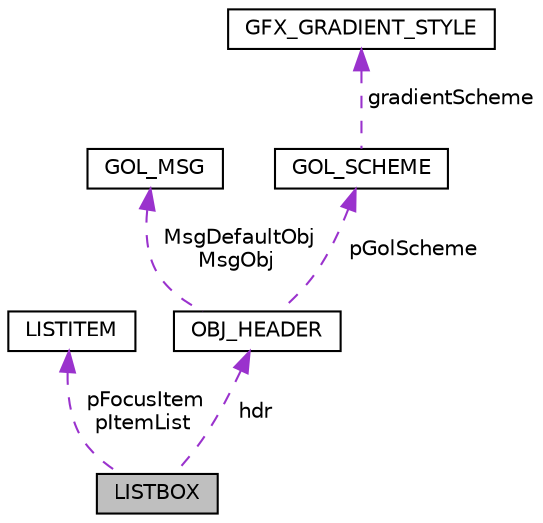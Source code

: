 digraph "LISTBOX"
{
  edge [fontname="Helvetica",fontsize="10",labelfontname="Helvetica",labelfontsize="10"];
  node [fontname="Helvetica",fontsize="10",shape=record];
  Node1 [label="LISTBOX",height=0.2,width=0.4,color="black", fillcolor="grey75", style="filled", fontcolor="black"];
  Node2 -> Node1 [dir="back",color="darkorchid3",fontsize="10",style="dashed",label=" pFocusItem\npItemList" ,fontname="Helvetica"];
  Node2 [label="LISTITEM",height=0.2,width=0.4,color="black", fillcolor="white", style="filled",URL="$struct_l_i_s_t_i_t_e_m.html"];
  Node3 -> Node1 [dir="back",color="darkorchid3",fontsize="10",style="dashed",label=" hdr" ,fontname="Helvetica"];
  Node3 [label="OBJ_HEADER",height=0.2,width=0.4,color="black", fillcolor="white", style="filled",URL="$struct_o_b_j___h_e_a_d_e_r.html"];
  Node4 -> Node3 [dir="back",color="darkorchid3",fontsize="10",style="dashed",label=" MsgDefaultObj\nMsgObj" ,fontname="Helvetica"];
  Node4 [label="GOL_MSG",height=0.2,width=0.4,color="black", fillcolor="white", style="filled",URL="$struct_g_o_l___m_s_g.html"];
  Node5 -> Node3 [dir="back",color="darkorchid3",fontsize="10",style="dashed",label=" pGolScheme" ,fontname="Helvetica"];
  Node5 [label="GOL_SCHEME",height=0.2,width=0.4,color="black", fillcolor="white", style="filled",URL="$struct_g_o_l___s_c_h_e_m_e.html"];
  Node6 -> Node5 [dir="back",color="darkorchid3",fontsize="10",style="dashed",label=" gradientScheme" ,fontname="Helvetica"];
  Node6 [label="GFX_GRADIENT_STYLE",height=0.2,width=0.4,color="black", fillcolor="white", style="filled",URL="$struct_g_f_x___g_r_a_d_i_e_n_t___s_t_y_l_e.html"];
}
